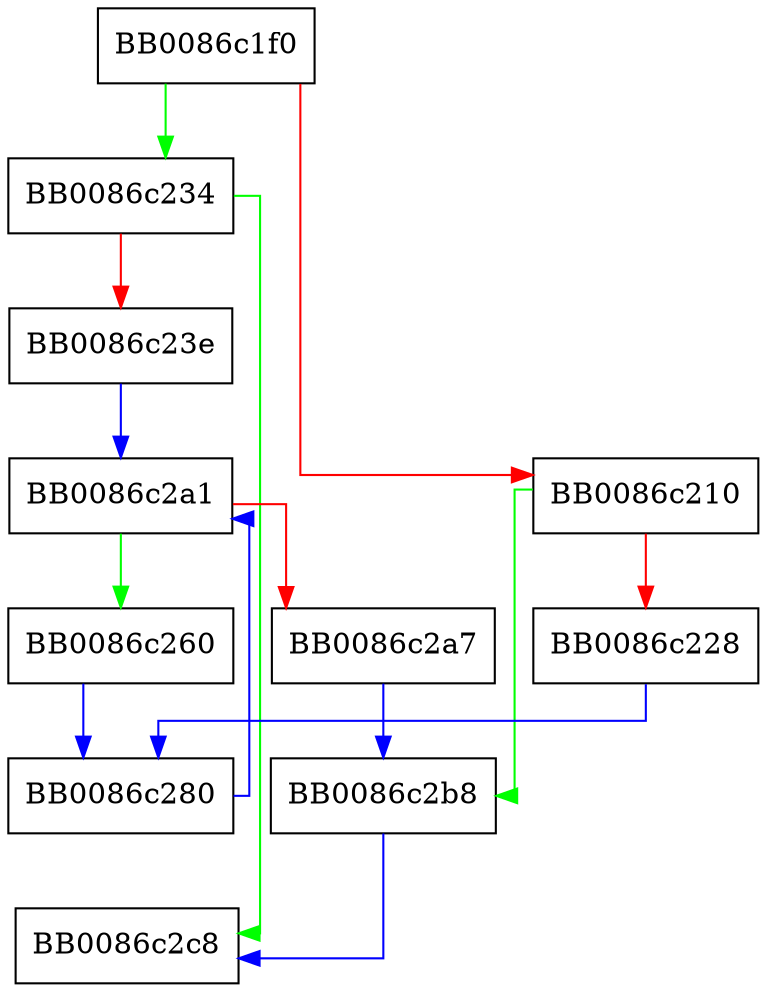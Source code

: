 digraph __mpn_submul_1 {
  node [shape="box"];
  graph [splines=ortho];
  BB0086c1f0 -> BB0086c234 [color="green"];
  BB0086c1f0 -> BB0086c210 [color="red"];
  BB0086c210 -> BB0086c2b8 [color="green"];
  BB0086c210 -> BB0086c228 [color="red"];
  BB0086c228 -> BB0086c280 [color="blue"];
  BB0086c234 -> BB0086c2c8 [color="green"];
  BB0086c234 -> BB0086c23e [color="red"];
  BB0086c23e -> BB0086c2a1 [color="blue"];
  BB0086c260 -> BB0086c280 [color="blue"];
  BB0086c280 -> BB0086c2a1 [color="blue"];
  BB0086c2a1 -> BB0086c260 [color="green"];
  BB0086c2a1 -> BB0086c2a7 [color="red"];
  BB0086c2a7 -> BB0086c2b8 [color="blue"];
  BB0086c2b8 -> BB0086c2c8 [color="blue"];
}